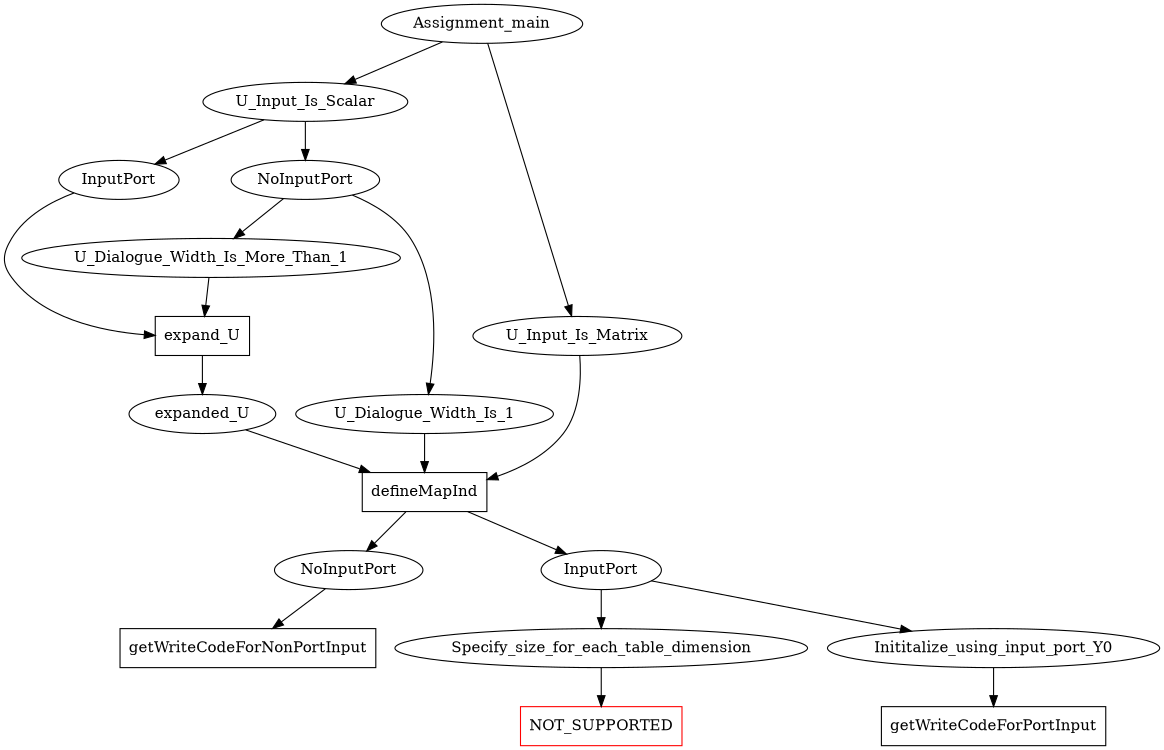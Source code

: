 digraph Assignment {
        rankdir=UD;
        size="8,5"
        node [shape = polygon, sides=5];


        Assignment_main [shape=ellipse];
        U_Input_Is_Scalar [shape=ellipse];
        U_Input_Is_Matrix [shape=ellipse];
        NoInputPort [shape=ellipse];
        getWriteCodeForNonPortInput [shape=box];
        getWriteCodeForPortInput [shape=box];
        InputPort [shape=ellipse];
        Inititalize_using_input_port_Y0 [shape=ellipse];
        Specify_size_for_each_table_dimension [shape=ellipse];
        NOT_SUPPORTED [shape=box, color=red];
        defineMapInd [shape=box];


        NoInputPort1 [shape=ellipse, label=NoInputPort];
        InputPort1 [shape=ellipse, label=InputPort];
        
        expand_U [shape=box];
        U_Dialogue_Width_Is_More_Than_1 [shape=ellipse];
        U_Dialogue_Width_Is_1 [shape=ellipse];

        expanded_U [shape=ellipse];

        


        Assignment_main -> U_Input_Is_Matrix 
        Assignment_main -> U_Input_Is_Scalar

        //U_Input_Is_Scalar case
        U_Input_Is_Scalar -> NoInputPort1
        U_Input_Is_Scalar -> InputPort1
        InputPort1 -> expand_U
        //U_Input_Is_Matrix case 
        NoInputPort -> getWriteCodeForNonPortInput
        expanded_U -> defineMapInd
        U_Input_Is_Matrix -> defineMapInd
        defineMapInd ->  InputPort
        defineMapInd ->  NoInputPort
        InputPort ->  Inititalize_using_input_port_Y0
        Inititalize_using_input_port_Y0 ->  getWriteCodeForPortInput

        InputPort ->  Specify_size_for_each_table_dimension
        Specify_size_for_each_table_dimension ->  NOT_SUPPORTED

        NoInputPort1 -> U_Dialogue_Width_Is_1
        U_Dialogue_Width_Is_1 -> defineMapInd

        NoInputPort1 -> U_Dialogue_Width_Is_More_Than_1
        U_Dialogue_Width_Is_More_Than_1 ->  expand_U
        expand_U ->  expanded_U



        
        







}
